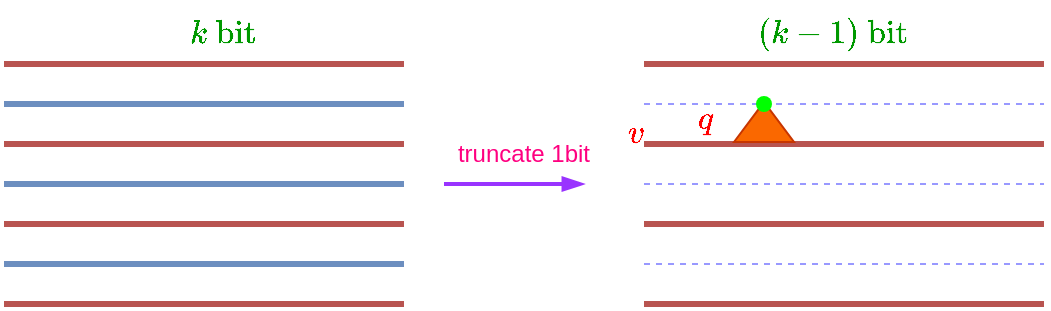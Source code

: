 <mxfile version="27.0.9">
  <diagram name="Page-1" id="GCaPdWnwiv5apKVxj9YR">
    <mxGraphModel dx="998" dy="583" grid="1" gridSize="10" guides="1" tooltips="1" connect="1" arrows="1" fold="1" page="1" pageScale="1" pageWidth="850" pageHeight="1100" math="1" shadow="0">
      <root>
        <mxCell id="0" />
        <mxCell id="1" parent="0" />
        <mxCell id="J6RAPATOhl8KOnhEuI8E-1" value="" style="endArrow=none;html=1;rounded=0;strokeWidth=3;fillColor=#f8cecc;strokeColor=#b85450;" parent="1" edge="1">
          <mxGeometry width="50" height="50" relative="1" as="geometry">
            <mxPoint x="80" y="160" as="sourcePoint" />
            <mxPoint x="280" y="160" as="targetPoint" />
          </mxGeometry>
        </mxCell>
        <mxCell id="J6RAPATOhl8KOnhEuI8E-2" value="" style="endArrow=none;html=1;rounded=0;strokeWidth=3;fillColor=#f8cecc;strokeColor=#b85450;" parent="1" edge="1">
          <mxGeometry width="50" height="50" relative="1" as="geometry">
            <mxPoint x="80" y="200" as="sourcePoint" />
            <mxPoint x="280" y="200" as="targetPoint" />
          </mxGeometry>
        </mxCell>
        <mxCell id="J6RAPATOhl8KOnhEuI8E-3" value="" style="endArrow=none;html=1;rounded=0;strokeWidth=3;fillColor=#f8cecc;strokeColor=#b85450;" parent="1" edge="1">
          <mxGeometry width="50" height="50" relative="1" as="geometry">
            <mxPoint x="80" y="240" as="sourcePoint" />
            <mxPoint x="280" y="240" as="targetPoint" />
          </mxGeometry>
        </mxCell>
        <mxCell id="J6RAPATOhl8KOnhEuI8E-4" value="" style="endArrow=none;html=1;rounded=0;strokeWidth=3;fillColor=#f8cecc;strokeColor=#b85450;" parent="1" edge="1">
          <mxGeometry width="50" height="50" relative="1" as="geometry">
            <mxPoint x="80" y="280" as="sourcePoint" />
            <mxPoint x="280" y="280" as="targetPoint" />
          </mxGeometry>
        </mxCell>
        <mxCell id="J6RAPATOhl8KOnhEuI8E-5" value="" style="endArrow=none;html=1;rounded=0;strokeWidth=3;fillColor=#dae8fc;strokeColor=#6c8ebf;" parent="1" edge="1">
          <mxGeometry width="50" height="50" relative="1" as="geometry">
            <mxPoint x="80" y="180" as="sourcePoint" />
            <mxPoint x="280" y="180" as="targetPoint" />
          </mxGeometry>
        </mxCell>
        <mxCell id="J6RAPATOhl8KOnhEuI8E-6" value="" style="endArrow=none;html=1;rounded=0;strokeWidth=3;fillColor=#dae8fc;strokeColor=#6c8ebf;" parent="1" edge="1">
          <mxGeometry width="50" height="50" relative="1" as="geometry">
            <mxPoint x="80" y="220" as="sourcePoint" />
            <mxPoint x="280" y="220" as="targetPoint" />
          </mxGeometry>
        </mxCell>
        <mxCell id="J6RAPATOhl8KOnhEuI8E-7" value="" style="endArrow=none;html=1;rounded=0;strokeWidth=3;fillColor=#dae8fc;strokeColor=#6c8ebf;" parent="1" edge="1">
          <mxGeometry width="50" height="50" relative="1" as="geometry">
            <mxPoint x="80" y="260" as="sourcePoint" />
            <mxPoint x="280" y="260" as="targetPoint" />
          </mxGeometry>
        </mxCell>
        <mxCell id="J6RAPATOhl8KOnhEuI8E-8" value="" style="endArrow=none;html=1;rounded=0;strokeWidth=3;fillColor=#f8cecc;strokeColor=#b85450;" parent="1" edge="1">
          <mxGeometry width="50" height="50" relative="1" as="geometry">
            <mxPoint x="400" y="160" as="sourcePoint" />
            <mxPoint x="600" y="160" as="targetPoint" />
          </mxGeometry>
        </mxCell>
        <mxCell id="J6RAPATOhl8KOnhEuI8E-9" value="" style="endArrow=none;html=1;rounded=0;strokeWidth=3;fillColor=#f8cecc;strokeColor=#b85450;" parent="1" edge="1">
          <mxGeometry width="50" height="50" relative="1" as="geometry">
            <mxPoint x="400" y="200" as="sourcePoint" />
            <mxPoint x="600" y="200" as="targetPoint" />
          </mxGeometry>
        </mxCell>
        <mxCell id="J6RAPATOhl8KOnhEuI8E-10" value="" style="endArrow=none;html=1;rounded=0;strokeWidth=3;fillColor=#f8cecc;strokeColor=#b85450;" parent="1" edge="1">
          <mxGeometry width="50" height="50" relative="1" as="geometry">
            <mxPoint x="400" y="240" as="sourcePoint" />
            <mxPoint x="600" y="240" as="targetPoint" />
          </mxGeometry>
        </mxCell>
        <mxCell id="J6RAPATOhl8KOnhEuI8E-11" value="" style="endArrow=none;html=1;rounded=0;strokeWidth=3;fillColor=#f8cecc;strokeColor=#b85450;" parent="1" edge="1">
          <mxGeometry width="50" height="50" relative="1" as="geometry">
            <mxPoint x="400" y="280" as="sourcePoint" />
            <mxPoint x="600" y="280" as="targetPoint" />
          </mxGeometry>
        </mxCell>
        <mxCell id="J6RAPATOhl8KOnhEuI8E-12" value="" style="endArrow=none;html=1;rounded=0;strokeWidth=1;fillColor=#dae8fc;strokeColor=#9999FF;dashed=1;" parent="1" edge="1">
          <mxGeometry width="50" height="50" relative="1" as="geometry">
            <mxPoint x="400" y="180" as="sourcePoint" />
            <mxPoint x="600" y="180" as="targetPoint" />
          </mxGeometry>
        </mxCell>
        <mxCell id="J6RAPATOhl8KOnhEuI8E-15" value="" style="endArrow=none;html=1;rounded=0;strokeWidth=1;fillColor=#dae8fc;strokeColor=#9999FF;dashed=1;" parent="1" edge="1">
          <mxGeometry width="50" height="50" relative="1" as="geometry">
            <mxPoint x="400" y="220" as="sourcePoint" />
            <mxPoint x="600" y="220" as="targetPoint" />
          </mxGeometry>
        </mxCell>
        <mxCell id="J6RAPATOhl8KOnhEuI8E-16" value="" style="endArrow=none;html=1;rounded=0;strokeWidth=1;fillColor=#dae8fc;strokeColor=#9999FF;fontStyle=1;dashed=1;" parent="1" edge="1">
          <mxGeometry width="50" height="50" relative="1" as="geometry">
            <mxPoint x="400" y="260" as="sourcePoint" />
            <mxPoint x="600" y="260" as="targetPoint" />
          </mxGeometry>
        </mxCell>
        <mxCell id="J6RAPATOhl8KOnhEuI8E-18" value="" style="triangle;whiteSpace=wrap;html=1;rotation=-90;fillColor=#fa6800;strokeColor=#C73500;fontColor=#000000;" parent="1" vertex="1">
          <mxGeometry x="450" y="174" width="20" height="30" as="geometry" />
        </mxCell>
        <mxCell id="J6RAPATOhl8KOnhEuI8E-19" value="&lt;font style=&quot;font-size: 14px; color: rgb(0, 153, 0);&quot;&gt;$$k \space\text{bit}$$&lt;/font&gt;" style="text;html=1;align=center;verticalAlign=middle;whiteSpace=wrap;rounded=0;" parent="1" vertex="1">
          <mxGeometry x="120" y="130" width="140" height="30" as="geometry" />
        </mxCell>
        <mxCell id="J6RAPATOhl8KOnhEuI8E-20" value="&lt;font style=&quot;font-size: 14px; color: rgb(0, 153, 0);&quot;&gt;$$(k-1) \space\text{bit}$$&lt;/font&gt;" style="text;html=1;align=center;verticalAlign=middle;whiteSpace=wrap;rounded=0;" parent="1" vertex="1">
          <mxGeometry x="425" y="130" width="140" height="30" as="geometry" />
        </mxCell>
        <mxCell id="J6RAPATOhl8KOnhEuI8E-21" value="" style="endArrow=blockThin;html=1;rounded=0;endFill=1;fillColor=#e51400;strokeColor=#9933FF;strokeWidth=2;" parent="1" edge="1">
          <mxGeometry width="50" height="50" relative="1" as="geometry">
            <mxPoint x="300" y="220" as="sourcePoint" />
            <mxPoint x="370" y="220" as="targetPoint" />
          </mxGeometry>
        </mxCell>
        <mxCell id="J6RAPATOhl8KOnhEuI8E-22" value="&lt;font style=&quot;color: rgb(255, 0, 128);&quot;&gt;truncate 1bit&lt;/font&gt;" style="text;html=1;align=center;verticalAlign=middle;whiteSpace=wrap;rounded=0;" parent="1" vertex="1">
          <mxGeometry x="300" y="190" width="80" height="30" as="geometry" />
        </mxCell>
        <mxCell id="J6RAPATOhl8KOnhEuI8E-23" value="&lt;font style=&quot;font-size: 14px; color: rgb(255, 0, 0);&quot;&gt;$$v$$&lt;/font&gt;" style="text;html=1;align=center;verticalAlign=middle;whiteSpace=wrap;rounded=0;" parent="1" vertex="1">
          <mxGeometry x="356" y="179" width="80" height="30" as="geometry" />
        </mxCell>
        <mxCell id="J6RAPATOhl8KOnhEuI8E-24" value="&lt;font style=&quot;font-size: 14px; color: rgb(255, 0, 0);&quot;&gt;$$q$$&lt;/font&gt;" style="text;html=1;align=center;verticalAlign=middle;whiteSpace=wrap;rounded=0;" parent="1" vertex="1">
          <mxGeometry x="391" y="172" width="80" height="30" as="geometry" />
        </mxCell>
        <mxCell id="J6RAPATOhl8KOnhEuI8E-25" value="" style="shape=waypoint;sketch=0;fillStyle=solid;size=6;pointerEvents=1;points=[];fillColor=#00FF00;resizable=0;rotatable=0;perimeter=centerPerimeter;snapToPoint=1;fontColor=#ffffff;strokeColor=#00FF00;strokeWidth=2;" parent="1" vertex="1">
          <mxGeometry x="450" y="170" width="20" height="20" as="geometry" />
        </mxCell>
      </root>
    </mxGraphModel>
  </diagram>
</mxfile>
